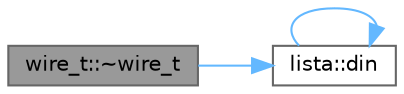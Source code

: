 digraph "wire_t::~wire_t"
{
 // LATEX_PDF_SIZE
  bgcolor="transparent";
  edge [fontname=Helvetica,fontsize=10,labelfontname=Helvetica,labelfontsize=10];
  node [fontname=Helvetica,fontsize=10,shape=box,height=0.2,width=0.4];
  rankdir="LR";
  Node1 [id="Node000001",label="wire_t::~wire_t",height=0.2,width=0.4,color="gray40", fillcolor="grey60", style="filled", fontcolor="black",tooltip=" "];
  Node1 -> Node2 [id="edge5_Node000001_Node000002",color="steelblue1",style="solid",tooltip=" "];
  Node2 [id="Node000002",label="lista::din",height=0.2,width=0.4,color="grey40", fillcolor="white", style="filled",URL="$classlista.html#a12a87ad57faeebe390e6514514dd85a7",tooltip=" "];
  Node2 -> Node2 [id="edge6_Node000002_Node000002",color="steelblue1",style="solid",tooltip=" "];
}
